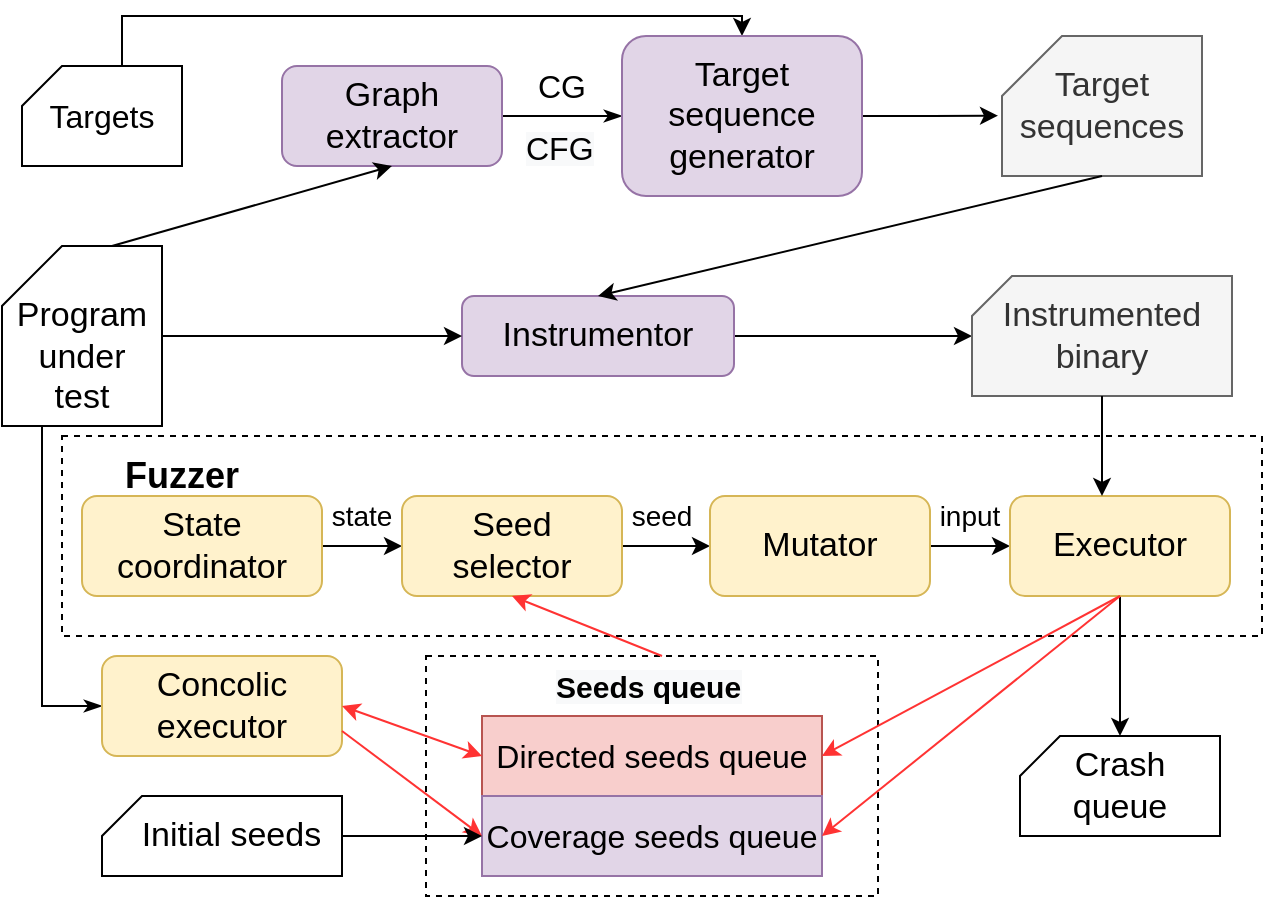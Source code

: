 <mxfile version="14.8.0" type="github">
  <diagram id="1IAfdJGNUSwobeGDDLtk" name="Page-1">
    <mxGraphModel dx="1422" dy="762" grid="1" gridSize="10" guides="1" tooltips="1" connect="1" arrows="1" fold="1" page="1" pageScale="1" pageWidth="827" pageHeight="1169" math="0" shadow="0">
      <root>
        <mxCell id="0" />
        <mxCell id="1" parent="0" />
        <mxCell id="SwGvKhNJm9YAALKA78sP-3" value="" style="rounded=0;whiteSpace=wrap;html=1;dashed=1;" parent="1" vertex="1">
          <mxGeometry x="292" y="410" width="226" height="120" as="geometry" />
        </mxCell>
        <mxCell id="7E77wEQ_KyIzuqlhf1cx-62" value="" style="rounded=0;whiteSpace=wrap;html=1;dashed=1;" parent="1" vertex="1">
          <mxGeometry x="110" y="300" width="600" height="100" as="geometry" />
        </mxCell>
        <mxCell id="7E77wEQ_KyIzuqlhf1cx-18" style="edgeStyle=orthogonalEdgeStyle;rounded=0;orthogonalLoop=1;jettySize=auto;html=1;entryX=0.5;entryY=0;entryDx=0;entryDy=0;" parent="1" source="7E77wEQ_KyIzuqlhf1cx-1" target="7E77wEQ_KyIzuqlhf1cx-3" edge="1">
          <mxGeometry relative="1" as="geometry">
            <Array as="points">
              <mxPoint x="140" y="90" />
              <mxPoint x="450" y="90" />
            </Array>
          </mxGeometry>
        </mxCell>
        <mxCell id="7E77wEQ_KyIzuqlhf1cx-1" value="&lt;font style=&quot;vertical-align: inherit&quot;&gt;&lt;font style=&quot;vertical-align: inherit&quot;&gt;&lt;font style=&quot;vertical-align: inherit&quot;&gt;&lt;font style=&quot;vertical-align: inherit ; font-size: 16px&quot;&gt;Targets&lt;/font&gt;&lt;/font&gt;&lt;/font&gt;&lt;/font&gt;" style="shape=card;whiteSpace=wrap;html=1;size=20;" parent="1" vertex="1">
          <mxGeometry x="90" y="115" width="80" height="50" as="geometry" />
        </mxCell>
        <mxCell id="7E77wEQ_KyIzuqlhf1cx-53" value="" style="edgeStyle=orthogonalEdgeStyle;rounded=0;orthogonalLoop=1;jettySize=auto;html=1;endArrow=classicThin;endFill=1;" parent="1" source="7E77wEQ_KyIzuqlhf1cx-2" target="7E77wEQ_KyIzuqlhf1cx-3" edge="1">
          <mxGeometry relative="1" as="geometry" />
        </mxCell>
        <mxCell id="7E77wEQ_KyIzuqlhf1cx-2" value="&lt;font style=&quot;font-size: 17px&quot;&gt;Graph&lt;br&gt;extractor&lt;/font&gt;" style="rounded=1;whiteSpace=wrap;html=1;fillColor=#e1d5e7;strokeColor=#9673a6;" parent="1" vertex="1">
          <mxGeometry x="220" y="115" width="110" height="50" as="geometry" />
        </mxCell>
        <mxCell id="7E77wEQ_KyIzuqlhf1cx-22" style="edgeStyle=orthogonalEdgeStyle;rounded=0;orthogonalLoop=1;jettySize=auto;html=1;entryX=-0.02;entryY=0.569;entryDx=0;entryDy=0;entryPerimeter=0;" parent="1" source="7E77wEQ_KyIzuqlhf1cx-3" target="7E77wEQ_KyIzuqlhf1cx-4" edge="1">
          <mxGeometry relative="1" as="geometry" />
        </mxCell>
        <mxCell id="7E77wEQ_KyIzuqlhf1cx-3" value="&lt;font style=&quot;font-size: 17px&quot;&gt;Target&lt;br&gt;sequence&lt;br&gt;generator&lt;/font&gt;" style="rounded=1;whiteSpace=wrap;html=1;fillColor=#e1d5e7;strokeColor=#9673a6;" parent="1" vertex="1">
          <mxGeometry x="390" y="100" width="120" height="80" as="geometry" />
        </mxCell>
        <mxCell id="7E77wEQ_KyIzuqlhf1cx-4" value="&lt;font style=&quot;font-size: 17px&quot;&gt;Target&lt;br&gt;sequences&lt;/font&gt;" style="shape=card;whiteSpace=wrap;html=1;fillColor=#f5f5f5;strokeColor=#666666;fontColor=#333333;" parent="1" vertex="1">
          <mxGeometry x="580" y="100" width="100" height="70" as="geometry" />
        </mxCell>
        <mxCell id="7E77wEQ_KyIzuqlhf1cx-28" style="edgeStyle=orthogonalEdgeStyle;rounded=0;orthogonalLoop=1;jettySize=auto;html=1;" parent="1" source="7E77wEQ_KyIzuqlhf1cx-5" target="7E77wEQ_KyIzuqlhf1cx-6" edge="1">
          <mxGeometry relative="1" as="geometry" />
        </mxCell>
        <mxCell id="7E77wEQ_KyIzuqlhf1cx-5" value="&lt;font style=&quot;font-size: 17px&quot;&gt;Instrumentor&lt;/font&gt;" style="rounded=1;whiteSpace=wrap;html=1;fillColor=#e1d5e7;strokeColor=#9673a6;" parent="1" vertex="1">
          <mxGeometry x="310" y="230" width="136" height="40" as="geometry" />
        </mxCell>
        <mxCell id="7E77wEQ_KyIzuqlhf1cx-6" value="&lt;font style=&quot;font-size: 17px&quot;&gt;Instrumented&lt;br&gt;binary&lt;/font&gt;" style="shape=card;whiteSpace=wrap;html=1;size=20;fillColor=#f5f5f5;strokeColor=#666666;fontColor=#333333;" parent="1" vertex="1">
          <mxGeometry x="565" y="220" width="130" height="60" as="geometry" />
        </mxCell>
        <mxCell id="7E77wEQ_KyIzuqlhf1cx-24" style="edgeStyle=orthogonalEdgeStyle;rounded=0;orthogonalLoop=1;jettySize=auto;html=1;entryX=0;entryY=0.5;entryDx=0;entryDy=0;" parent="1" source="7E77wEQ_KyIzuqlhf1cx-7" target="7E77wEQ_KyIzuqlhf1cx-5" edge="1">
          <mxGeometry relative="1" as="geometry" />
        </mxCell>
        <mxCell id="7E77wEQ_KyIzuqlhf1cx-61" style="edgeStyle=orthogonalEdgeStyle;rounded=0;orthogonalLoop=1;jettySize=auto;html=1;entryX=0;entryY=0.5;entryDx=0;entryDy=0;endArrow=classicThin;endFill=1;" parent="1" source="7E77wEQ_KyIzuqlhf1cx-7" target="7E77wEQ_KyIzuqlhf1cx-15" edge="1">
          <mxGeometry relative="1" as="geometry">
            <Array as="points">
              <mxPoint x="100" y="435" />
            </Array>
          </mxGeometry>
        </mxCell>
        <mxCell id="7E77wEQ_KyIzuqlhf1cx-7" value="&lt;font style=&quot;font-size: 17px&quot;&gt;&lt;br&gt;Program&lt;br&gt;under&lt;br&gt;test&lt;/font&gt;" style="shape=card;whiteSpace=wrap;html=1;" parent="1" vertex="1">
          <mxGeometry x="80" y="205" width="80" height="90" as="geometry" />
        </mxCell>
        <mxCell id="7E77wEQ_KyIzuqlhf1cx-33" value="" style="edgeStyle=orthogonalEdgeStyle;rounded=0;orthogonalLoop=1;jettySize=auto;html=1;" parent="1" source="7E77wEQ_KyIzuqlhf1cx-8" target="7E77wEQ_KyIzuqlhf1cx-9" edge="1">
          <mxGeometry relative="1" as="geometry" />
        </mxCell>
        <mxCell id="7E77wEQ_KyIzuqlhf1cx-8" value="&lt;font style=&quot;font-size: 17px&quot;&gt;State&lt;br&gt;coordinator&lt;/font&gt;" style="rounded=1;whiteSpace=wrap;html=1;fillColor=#fff2cc;strokeColor=#d6b656;" parent="1" vertex="1">
          <mxGeometry x="120" y="330" width="120" height="50" as="geometry" />
        </mxCell>
        <mxCell id="7E77wEQ_KyIzuqlhf1cx-32" value="" style="edgeStyle=orthogonalEdgeStyle;rounded=0;orthogonalLoop=1;jettySize=auto;html=1;" parent="1" source="7E77wEQ_KyIzuqlhf1cx-9" target="7E77wEQ_KyIzuqlhf1cx-10" edge="1">
          <mxGeometry relative="1" as="geometry" />
        </mxCell>
        <mxCell id="7E77wEQ_KyIzuqlhf1cx-9" value="&lt;font style=&quot;font-size: 17px&quot;&gt;Seed&lt;br&gt;selector&lt;/font&gt;" style="rounded=1;whiteSpace=wrap;html=1;fillColor=#fff2cc;strokeColor=#d6b656;" parent="1" vertex="1">
          <mxGeometry x="280" y="330" width="110" height="50" as="geometry" />
        </mxCell>
        <mxCell id="7E77wEQ_KyIzuqlhf1cx-31" value="" style="edgeStyle=orthogonalEdgeStyle;rounded=0;orthogonalLoop=1;jettySize=auto;html=1;" parent="1" source="7E77wEQ_KyIzuqlhf1cx-10" target="7E77wEQ_KyIzuqlhf1cx-11" edge="1">
          <mxGeometry relative="1" as="geometry" />
        </mxCell>
        <mxCell id="7E77wEQ_KyIzuqlhf1cx-10" value="&lt;span style=&quot;font-size: 17px&quot;&gt;Mutator&lt;/span&gt;" style="rounded=1;whiteSpace=wrap;html=1;fillColor=#fff2cc;strokeColor=#d6b656;" parent="1" vertex="1">
          <mxGeometry x="434" y="330" width="110" height="50" as="geometry" />
        </mxCell>
        <mxCell id="7E77wEQ_KyIzuqlhf1cx-37" value="" style="edgeStyle=orthogonalEdgeStyle;rounded=0;orthogonalLoop=1;jettySize=auto;html=1;" parent="1" source="7E77wEQ_KyIzuqlhf1cx-11" target="7E77wEQ_KyIzuqlhf1cx-17" edge="1">
          <mxGeometry relative="1" as="geometry" />
        </mxCell>
        <mxCell id="7E77wEQ_KyIzuqlhf1cx-11" value="&lt;span style=&quot;font-size: 17px&quot;&gt;Executor&lt;/span&gt;" style="rounded=1;whiteSpace=wrap;html=1;fillColor=#fff2cc;strokeColor=#d6b656;" parent="1" vertex="1">
          <mxGeometry x="584" y="330" width="110" height="50" as="geometry" />
        </mxCell>
        <mxCell id="7E77wEQ_KyIzuqlhf1cx-15" value="&lt;span style=&quot;font-size: 17px&quot;&gt;Concolic&lt;br&gt;executor&lt;br&gt;&lt;/span&gt;" style="rounded=1;whiteSpace=wrap;html=1;fillColor=#fff2cc;strokeColor=#d6b656;" parent="1" vertex="1">
          <mxGeometry x="130" y="410" width="120" height="50" as="geometry" />
        </mxCell>
        <mxCell id="7E77wEQ_KyIzuqlhf1cx-16" value="&lt;font style=&quot;font-size: 17px&quot;&gt;&amp;nbsp; Initial seeds&lt;/font&gt;" style="shape=card;whiteSpace=wrap;html=1;size=20;" parent="1" vertex="1">
          <mxGeometry x="130" y="480" width="120" height="40" as="geometry" />
        </mxCell>
        <mxCell id="7E77wEQ_KyIzuqlhf1cx-17" value="&lt;span style=&quot;font-size: 17px&quot;&gt;Crash&lt;br&gt;queue&lt;br&gt;&lt;/span&gt;" style="shape=card;whiteSpace=wrap;html=1;size=20;" parent="1" vertex="1">
          <mxGeometry x="589" y="450" width="100" height="50" as="geometry" />
        </mxCell>
        <mxCell id="7E77wEQ_KyIzuqlhf1cx-20" value="" style="endArrow=classic;html=1;exitX=0;exitY=0;exitDx=55;exitDy=0;exitPerimeter=0;entryX=0.5;entryY=1;entryDx=0;entryDy=0;" parent="1" source="7E77wEQ_KyIzuqlhf1cx-7" target="7E77wEQ_KyIzuqlhf1cx-2" edge="1">
          <mxGeometry width="50" height="50" relative="1" as="geometry">
            <mxPoint x="220" y="230" as="sourcePoint" />
            <mxPoint x="270" y="180" as="targetPoint" />
          </mxGeometry>
        </mxCell>
        <mxCell id="7E77wEQ_KyIzuqlhf1cx-23" value="" style="endArrow=classic;html=1;exitX=0.5;exitY=1;exitDx=0;exitDy=0;exitPerimeter=0;entryX=0.5;entryY=0;entryDx=0;entryDy=0;" parent="1" source="7E77wEQ_KyIzuqlhf1cx-4" target="7E77wEQ_KyIzuqlhf1cx-5" edge="1">
          <mxGeometry width="50" height="50" relative="1" as="geometry">
            <mxPoint x="490" y="260" as="sourcePoint" />
            <mxPoint x="540" y="210" as="targetPoint" />
          </mxGeometry>
        </mxCell>
        <mxCell id="7E77wEQ_KyIzuqlhf1cx-30" value="" style="endArrow=classic;html=1;exitX=0.5;exitY=1;exitDx=0;exitDy=0;exitPerimeter=0;" parent="1" source="7E77wEQ_KyIzuqlhf1cx-6" edge="1">
          <mxGeometry width="50" height="50" relative="1" as="geometry">
            <mxPoint x="620" y="350" as="sourcePoint" />
            <mxPoint x="630" y="330" as="targetPoint" />
          </mxGeometry>
        </mxCell>
        <mxCell id="7E77wEQ_KyIzuqlhf1cx-38" value="&lt;font style=&quot;font-size: 16px&quot;&gt;Directed seeds queue&lt;/font&gt;" style="rounded=0;whiteSpace=wrap;html=1;fillColor=#f8cecc;strokeColor=#b85450;" parent="1" vertex="1">
          <mxGeometry x="320" y="440" width="170" height="40" as="geometry" />
        </mxCell>
        <mxCell id="7E77wEQ_KyIzuqlhf1cx-39" value="&lt;span&gt;&lt;font style=&quot;font-size: 16px&quot;&gt;Coverage seeds queue&lt;/font&gt;&lt;/span&gt;" style="rounded=0;whiteSpace=wrap;html=1;fillColor=#e1d5e7;strokeColor=#9673a6;" parent="1" vertex="1">
          <mxGeometry x="320" y="480" width="170" height="40" as="geometry" />
        </mxCell>
        <mxCell id="7E77wEQ_KyIzuqlhf1cx-40" value="" style="endArrow=classic;html=1;exitX=0.5;exitY=1;exitDx=0;exitDy=0;entryX=1;entryY=0.5;entryDx=0;entryDy=0;strokeColor=#FF3333;" parent="1" source="7E77wEQ_KyIzuqlhf1cx-11" target="7E77wEQ_KyIzuqlhf1cx-38" edge="1">
          <mxGeometry width="50" height="50" relative="1" as="geometry">
            <mxPoint x="460" y="650" as="sourcePoint" />
            <mxPoint x="510" y="600" as="targetPoint" />
          </mxGeometry>
        </mxCell>
        <mxCell id="7E77wEQ_KyIzuqlhf1cx-41" value="" style="endArrow=classic;html=1;exitX=0.5;exitY=1;exitDx=0;exitDy=0;entryX=1;entryY=0.5;entryDx=0;entryDy=0;strokeColor=#FF3333;" parent="1" source="7E77wEQ_KyIzuqlhf1cx-11" target="7E77wEQ_KyIzuqlhf1cx-39" edge="1">
          <mxGeometry width="50" height="50" relative="1" as="geometry">
            <mxPoint x="460" y="660" as="sourcePoint" />
            <mxPoint x="510" y="610" as="targetPoint" />
          </mxGeometry>
        </mxCell>
        <mxCell id="7E77wEQ_KyIzuqlhf1cx-47" value="" style="endArrow=classic;startArrow=classic;html=1;exitX=1;exitY=0.5;exitDx=0;exitDy=0;entryX=0;entryY=0.5;entryDx=0;entryDy=0;strokeColor=#FF3333;" parent="1" source="7E77wEQ_KyIzuqlhf1cx-15" target="7E77wEQ_KyIzuqlhf1cx-38" edge="1">
          <mxGeometry width="50" height="50" relative="1" as="geometry">
            <mxPoint x="340" y="630" as="sourcePoint" />
            <mxPoint x="390" y="580" as="targetPoint" />
          </mxGeometry>
        </mxCell>
        <mxCell id="7E77wEQ_KyIzuqlhf1cx-48" value="" style="endArrow=classic;html=1;exitX=1;exitY=0.75;exitDx=0;exitDy=0;entryX=0;entryY=0.5;entryDx=0;entryDy=0;strokeColor=#FF3333;" parent="1" source="7E77wEQ_KyIzuqlhf1cx-15" target="7E77wEQ_KyIzuqlhf1cx-39" edge="1">
          <mxGeometry width="50" height="50" relative="1" as="geometry">
            <mxPoint x="300" y="650" as="sourcePoint" />
            <mxPoint x="350" y="600" as="targetPoint" />
          </mxGeometry>
        </mxCell>
        <mxCell id="7E77wEQ_KyIzuqlhf1cx-49" value="" style="endArrow=classic;html=1;exitX=1;exitY=0.5;exitDx=0;exitDy=0;exitPerimeter=0;" parent="1" source="7E77wEQ_KyIzuqlhf1cx-16" edge="1">
          <mxGeometry width="50" height="50" relative="1" as="geometry">
            <mxPoint x="230" y="620" as="sourcePoint" />
            <mxPoint x="320" y="500" as="targetPoint" />
          </mxGeometry>
        </mxCell>
        <mxCell id="7E77wEQ_KyIzuqlhf1cx-54" value="&lt;font style=&quot;font-size: 16px&quot;&gt;CG&lt;/font&gt;" style="text;html=1;strokeColor=none;fillColor=none;align=center;verticalAlign=middle;whiteSpace=wrap;rounded=0;" parent="1" vertex="1">
          <mxGeometry x="340" y="115" width="40" height="20" as="geometry" />
        </mxCell>
        <mxCell id="7E77wEQ_KyIzuqlhf1cx-55" value="&lt;span style=&quot;color: rgb(0 , 0 , 0) ; font-family: &amp;#34;helvetica&amp;#34; ; font-size: 16px ; font-style: normal ; font-weight: 400 ; letter-spacing: normal ; text-align: center ; text-indent: 0px ; text-transform: none ; word-spacing: 0px ; background-color: rgb(248 , 249 , 250) ; display: inline ; float: none&quot;&gt;CFG&lt;/span&gt;" style="text;whiteSpace=wrap;html=1;" parent="1" vertex="1">
          <mxGeometry x="340" y="140" width="50" height="30" as="geometry" />
        </mxCell>
        <mxCell id="7E77wEQ_KyIzuqlhf1cx-57" value="&lt;font style=&quot;font-size: 14px&quot;&gt;state&lt;/font&gt;" style="text;html=1;strokeColor=none;fillColor=none;align=center;verticalAlign=middle;whiteSpace=wrap;rounded=0;" parent="1" vertex="1">
          <mxGeometry x="240" y="330" width="40" height="20" as="geometry" />
        </mxCell>
        <mxCell id="7E77wEQ_KyIzuqlhf1cx-58" value="&lt;font style=&quot;font-size: 14px&quot;&gt;seed&lt;/font&gt;" style="text;html=1;strokeColor=none;fillColor=none;align=center;verticalAlign=middle;whiteSpace=wrap;rounded=0;" parent="1" vertex="1">
          <mxGeometry x="390" y="330" width="40" height="20" as="geometry" />
        </mxCell>
        <mxCell id="7E77wEQ_KyIzuqlhf1cx-59" value="&lt;font style=&quot;font-size: 14px&quot;&gt;input&lt;/font&gt;" style="text;html=1;strokeColor=none;fillColor=none;align=center;verticalAlign=middle;whiteSpace=wrap;rounded=0;" parent="1" vertex="1">
          <mxGeometry x="544" y="330" width="40" height="20" as="geometry" />
        </mxCell>
        <mxCell id="7E77wEQ_KyIzuqlhf1cx-63" value="&lt;font style=&quot;font-size: 18px&quot;&gt;&lt;b&gt;Fuzzer&lt;/b&gt;&lt;/font&gt;" style="text;html=1;strokeColor=none;fillColor=none;align=center;verticalAlign=middle;whiteSpace=wrap;rounded=0;dashed=1;" parent="1" vertex="1">
          <mxGeometry x="150" y="310" width="40" height="20" as="geometry" />
        </mxCell>
        <mxCell id="SwGvKhNJm9YAALKA78sP-5" value="&lt;span style=&quot;color: rgb(0 , 0 , 0) ; font-family: &amp;#34;helvetica&amp;#34; ; font-size: 15px ; font-style: normal ; letter-spacing: normal ; text-align: center ; text-indent: 0px ; text-transform: none ; word-spacing: 0px ; background-color: rgb(248 , 249 , 250) ; display: inline ; float: none&quot;&gt;&lt;b&gt;Seeds queue&lt;/b&gt;&lt;/span&gt;" style="text;whiteSpace=wrap;html=1;" parent="1" vertex="1">
          <mxGeometry x="355" y="410" width="110" height="30" as="geometry" />
        </mxCell>
        <mxCell id="SwGvKhNJm9YAALKA78sP-6" value="" style="endArrow=classic;html=1;strokeColor=#FF3333;entryX=0.5;entryY=1;entryDx=0;entryDy=0;exitX=0.5;exitY=0;exitDx=0;exitDy=0;" parent="1" source="SwGvKhNJm9YAALKA78sP-5" target="7E77wEQ_KyIzuqlhf1cx-9" edge="1">
          <mxGeometry width="50" height="50" relative="1" as="geometry">
            <mxPoint x="260" y="660" as="sourcePoint" />
            <mxPoint x="310" y="610" as="targetPoint" />
          </mxGeometry>
        </mxCell>
      </root>
    </mxGraphModel>
  </diagram>
</mxfile>

